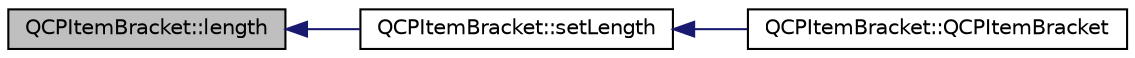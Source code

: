 digraph "QCPItemBracket::length"
{
  edge [fontname="Helvetica",fontsize="10",labelfontname="Helvetica",labelfontsize="10"];
  node [fontname="Helvetica",fontsize="10",shape=record];
  rankdir="LR";
  Node32 [label="QCPItemBracket::length",height=0.2,width=0.4,color="black", fillcolor="grey75", style="filled", fontcolor="black"];
  Node32 -> Node33 [dir="back",color="midnightblue",fontsize="10",style="solid",fontname="Helvetica"];
  Node33 [label="QCPItemBracket::setLength",height=0.2,width=0.4,color="black", fillcolor="white", style="filled",URL="$d2/d64/class_q_c_p_item_bracket.html#ac7cfc3da7da9b5c5ac5dfbe4f0351b2a"];
  Node33 -> Node34 [dir="back",color="midnightblue",fontsize="10",style="solid",fontname="Helvetica"];
  Node34 [label="QCPItemBracket::QCPItemBracket",height=0.2,width=0.4,color="black", fillcolor="white", style="filled",URL="$d2/d64/class_q_c_p_item_bracket.html#a44ecfa37a76de5e3549e2d61f9d8ee56"];
}
